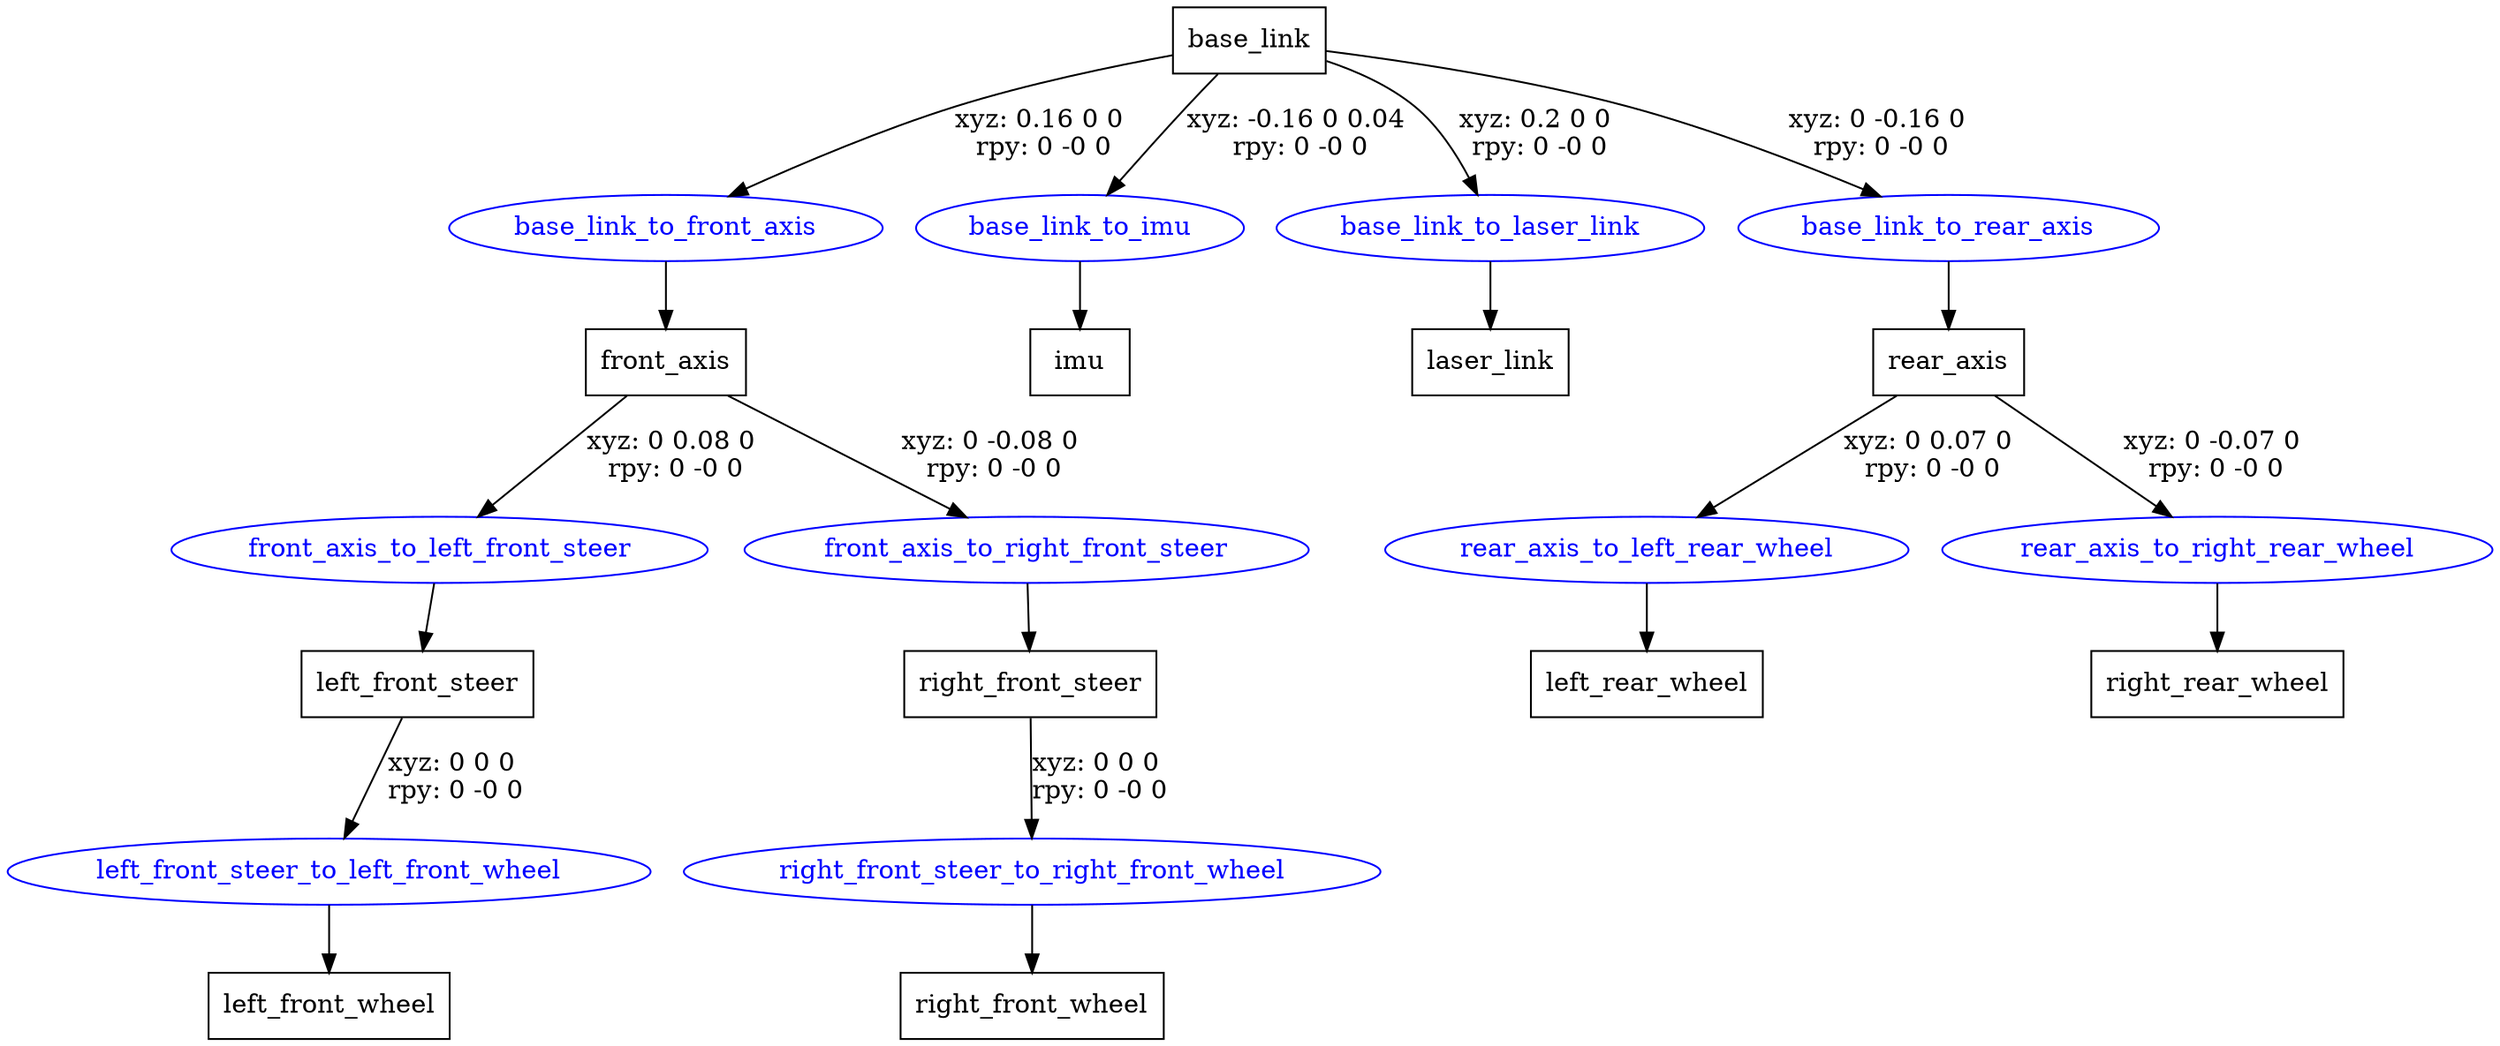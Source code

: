 digraph G {
node [shape=box];
"base_link" [label="base_link"];
"front_axis" [label="front_axis"];
"left_front_steer" [label="left_front_steer"];
"left_front_wheel" [label="left_front_wheel"];
"right_front_steer" [label="right_front_steer"];
"right_front_wheel" [label="right_front_wheel"];
"imu" [label="imu"];
"laser_link" [label="laser_link"];
"rear_axis" [label="rear_axis"];
"left_rear_wheel" [label="left_rear_wheel"];
"right_rear_wheel" [label="right_rear_wheel"];
node [shape=ellipse, color=blue, fontcolor=blue];
"base_link" -> "base_link_to_front_axis" [label="xyz: 0.16 0 0 \nrpy: 0 -0 0"]
"base_link_to_front_axis" -> "front_axis"
"front_axis" -> "front_axis_to_left_front_steer" [label="xyz: 0 0.08 0 \nrpy: 0 -0 0"]
"front_axis_to_left_front_steer" -> "left_front_steer"
"left_front_steer" -> "left_front_steer_to_left_front_wheel" [label="xyz: 0 0 0 \nrpy: 0 -0 0"]
"left_front_steer_to_left_front_wheel" -> "left_front_wheel"
"front_axis" -> "front_axis_to_right_front_steer" [label="xyz: 0 -0.08 0 \nrpy: 0 -0 0"]
"front_axis_to_right_front_steer" -> "right_front_steer"
"right_front_steer" -> "right_front_steer_to_right_front_wheel" [label="xyz: 0 0 0 \nrpy: 0 -0 0"]
"right_front_steer_to_right_front_wheel" -> "right_front_wheel"
"base_link" -> "base_link_to_imu" [label="xyz: -0.16 0 0.04 \nrpy: 0 -0 0"]
"base_link_to_imu" -> "imu"
"base_link" -> "base_link_to_laser_link" [label="xyz: 0.2 0 0 \nrpy: 0 -0 0"]
"base_link_to_laser_link" -> "laser_link"
"base_link" -> "base_link_to_rear_axis" [label="xyz: 0 -0.16 0 \nrpy: 0 -0 0"]
"base_link_to_rear_axis" -> "rear_axis"
"rear_axis" -> "rear_axis_to_left_rear_wheel" [label="xyz: 0 0.07 0 \nrpy: 0 -0 0"]
"rear_axis_to_left_rear_wheel" -> "left_rear_wheel"
"rear_axis" -> "rear_axis_to_right_rear_wheel" [label="xyz: 0 -0.07 0 \nrpy: 0 -0 0"]
"rear_axis_to_right_rear_wheel" -> "right_rear_wheel"
}

